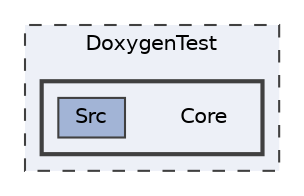 digraph "DoxygenTest/Core"
{
 // LATEX_PDF_SIZE
  bgcolor="transparent";
  edge [fontname=Helvetica,fontsize=10,labelfontname=Helvetica,labelfontsize=10];
  node [fontname=Helvetica,fontsize=10,shape=box,height=0.2,width=0.4];
  compound=true
  subgraph clusterdir_6f970263d2afd7eef52b17d8c2ea3d76 {
    graph [ bgcolor="#edf0f7", pencolor="grey25", label="DoxygenTest", fontname=Helvetica,fontsize=10 style="filled,dashed", URL="dir_6f970263d2afd7eef52b17d8c2ea3d76.html",tooltip=""]
  subgraph clusterdir_6b94c290118998bbad7c0231bd0a8854 {
    graph [ bgcolor="#edf0f7", pencolor="grey25", label="", fontname=Helvetica,fontsize=10 style="filled,bold", URL="dir_6b94c290118998bbad7c0231bd0a8854.html",tooltip=""]
    dir_6b94c290118998bbad7c0231bd0a8854 [shape=plaintext, label="Core"];
  dir_8fc086a1ca33020cd4945cbdd2eee3d4 [label="Src", fillcolor="#a2b4d6", color="grey25", style="filled", URL="dir_8fc086a1ca33020cd4945cbdd2eee3d4.html",tooltip=""];
  }
  }
}
